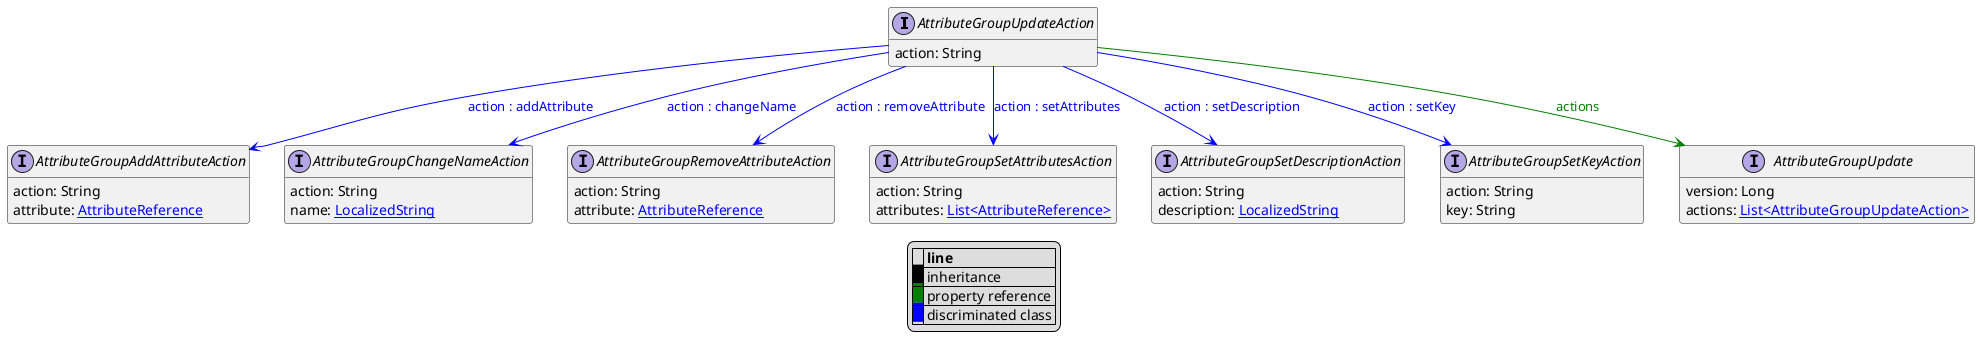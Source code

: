 @startuml

hide empty fields
hide empty methods
legend
|= |= line |
|<back:black>   </back>| inheritance |
|<back:green>   </back>| property reference |
|<back:blue>   </back>| discriminated class |
endlegend
interface AttributeGroupUpdateAction [[AttributeGroupUpdateAction.svg]]  {
    action: String
}


interface AttributeGroupAddAttributeAction [[AttributeGroupAddAttributeAction.svg]]  {
    action: String
    attribute: [[AttributeReference.svg AttributeReference]]
}
interface AttributeGroupChangeNameAction [[AttributeGroupChangeNameAction.svg]]  {
    action: String
    name: [[LocalizedString.svg LocalizedString]]
}
interface AttributeGroupRemoveAttributeAction [[AttributeGroupRemoveAttributeAction.svg]]  {
    action: String
    attribute: [[AttributeReference.svg AttributeReference]]
}
interface AttributeGroupSetAttributesAction [[AttributeGroupSetAttributesAction.svg]]  {
    action: String
    attributes: [[AttributeReference.svg List<AttributeReference>]]
}
interface AttributeGroupSetDescriptionAction [[AttributeGroupSetDescriptionAction.svg]]  {
    action: String
    description: [[LocalizedString.svg LocalizedString]]
}
interface AttributeGroupSetKeyAction [[AttributeGroupSetKeyAction.svg]]  {
    action: String
    key: String
}
interface AttributeGroupUpdate [[AttributeGroupUpdate.svg]]  {
    version: Long
    actions: [[AttributeGroupUpdateAction.svg List<AttributeGroupUpdateAction>]]
}
AttributeGroupUpdateAction --> AttributeGroupAddAttributeAction #blue;text:blue : "action : addAttribute"
AttributeGroupUpdateAction --> AttributeGroupChangeNameAction #blue;text:blue : "action : changeName"
AttributeGroupUpdateAction --> AttributeGroupRemoveAttributeAction #blue;text:blue : "action : removeAttribute"
AttributeGroupUpdateAction --> AttributeGroupSetAttributesAction #blue;text:blue : "action : setAttributes"
AttributeGroupUpdateAction --> AttributeGroupSetDescriptionAction #blue;text:blue : "action : setDescription"
AttributeGroupUpdateAction --> AttributeGroupSetKeyAction #blue;text:blue : "action : setKey"
AttributeGroupUpdateAction --> AttributeGroupUpdate #green;text:green : "actions"
@enduml
